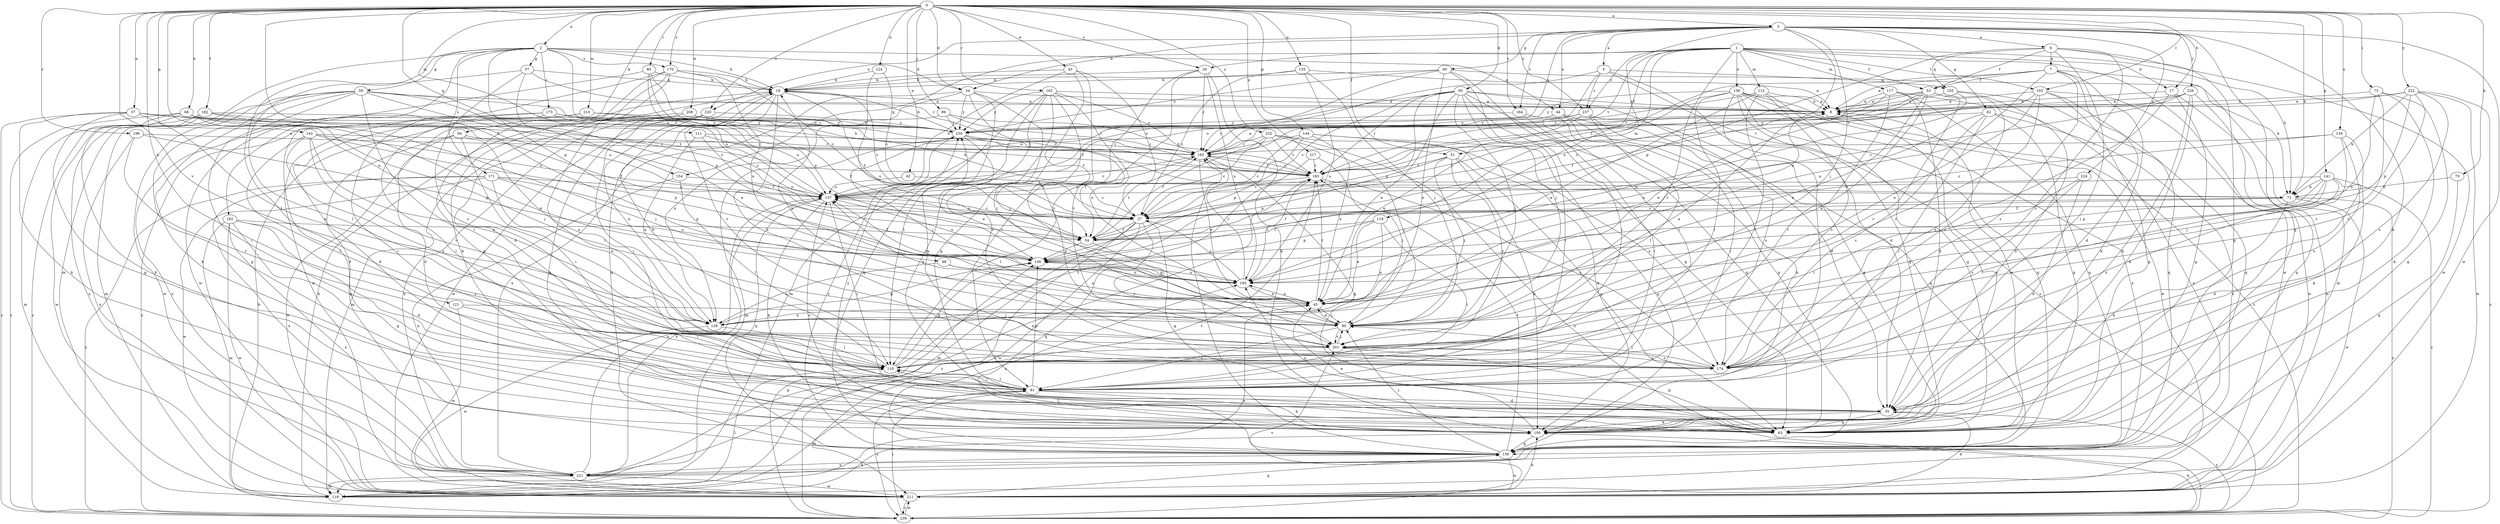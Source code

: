 strict digraph  {
0;
1;
2;
3;
5;
6;
7;
8;
17;
18;
26;
27;
34;
35;
37;
42;
43;
44;
45;
48;
51;
53;
54;
57;
59;
60;
62;
63;
66;
70;
72;
73;
80;
81;
89;
90;
94;
95;
100;
103;
110;
111;
112;
117;
118;
119;
121;
124;
128;
134;
135;
136;
137;
141;
142;
144;
146;
154;
155;
156;
162;
164;
165;
170;
171;
173;
174;
182;
183;
192;
193;
196;
201;
208;
210;
211;
217;
220;
221;
222;
224;
226;
230;
232;
237;
239;
0 -> 2  [label=a];
0 -> 3  [label=a];
0 -> 17  [label=b];
0 -> 26  [label=c];
0 -> 34  [label=d];
0 -> 37  [label=e];
0 -> 42  [label=e];
0 -> 43  [label=e];
0 -> 48  [label=f];
0 -> 51  [label=f];
0 -> 66  [label=h];
0 -> 70  [label=h];
0 -> 72  [label=h];
0 -> 73  [label=i];
0 -> 80  [label=i];
0 -> 89  [label=j];
0 -> 94  [label=k];
0 -> 95  [label=k];
0 -> 103  [label=l];
0 -> 111  [label=m];
0 -> 121  [label=n];
0 -> 124  [label=n];
0 -> 128  [label=n];
0 -> 134  [label=o];
0 -> 135  [label=o];
0 -> 141  [label=p];
0 -> 142  [label=p];
0 -> 144  [label=p];
0 -> 154  [label=q];
0 -> 162  [label=r];
0 -> 164  [label=r];
0 -> 170  [label=s];
0 -> 182  [label=t];
0 -> 196  [label=v];
0 -> 201  [label=v];
0 -> 208  [label=w];
0 -> 210  [label=w];
0 -> 217  [label=x];
0 -> 220  [label=x];
0 -> 222  [label=y];
0 -> 232  [label=z];
0 -> 237  [label=z];
1 -> 17  [label=b];
1 -> 26  [label=c];
1 -> 51  [label=f];
1 -> 53  [label=f];
1 -> 72  [label=h];
1 -> 103  [label=l];
1 -> 112  [label=m];
1 -> 117  [label=m];
1 -> 118  [label=m];
1 -> 136  [label=o];
1 -> 154  [label=q];
1 -> 183  [label=t];
1 -> 201  [label=v];
1 -> 211  [label=w];
1 -> 237  [label=z];
2 -> 18  [label=b];
2 -> 34  [label=d];
2 -> 44  [label=e];
2 -> 57  [label=g];
2 -> 59  [label=g];
2 -> 110  [label=l];
2 -> 119  [label=m];
2 -> 137  [label=o];
2 -> 146  [label=p];
2 -> 170  [label=s];
2 -> 171  [label=s];
2 -> 173  [label=s];
2 -> 192  [label=u];
3 -> 5  [label=a];
3 -> 6  [label=a];
3 -> 34  [label=d];
3 -> 44  [label=e];
3 -> 45  [label=e];
3 -> 60  [label=g];
3 -> 62  [label=g];
3 -> 63  [label=g];
3 -> 90  [label=j];
3 -> 100  [label=k];
3 -> 164  [label=r];
3 -> 193  [label=u];
3 -> 211  [label=w];
3 -> 220  [label=x];
3 -> 224  [label=y];
3 -> 226  [label=y];
3 -> 230  [label=y];
5 -> 35  [label=d];
5 -> 81  [label=i];
5 -> 137  [label=o];
5 -> 155  [label=q];
5 -> 237  [label=z];
5 -> 239  [label=z];
6 -> 7  [label=a];
6 -> 53  [label=f];
6 -> 63  [label=g];
6 -> 81  [label=i];
6 -> 146  [label=p];
6 -> 155  [label=q];
6 -> 174  [label=s];
6 -> 211  [label=w];
7 -> 8  [label=a];
7 -> 35  [label=d];
7 -> 53  [label=f];
7 -> 100  [label=k];
7 -> 119  [label=m];
7 -> 174  [label=s];
7 -> 183  [label=t];
7 -> 193  [label=u];
8 -> 230  [label=y];
17 -> 8  [label=a];
17 -> 63  [label=g];
17 -> 174  [label=s];
17 -> 211  [label=w];
18 -> 8  [label=a];
18 -> 27  [label=c];
18 -> 54  [label=f];
18 -> 156  [label=q];
18 -> 174  [label=s];
18 -> 201  [label=v];
18 -> 211  [label=w];
26 -> 18  [label=b];
26 -> 81  [label=i];
26 -> 100  [label=k];
26 -> 165  [label=r];
26 -> 193  [label=u];
26 -> 201  [label=v];
27 -> 54  [label=f];
27 -> 63  [label=g];
27 -> 119  [label=m];
27 -> 137  [label=o];
27 -> 156  [label=q];
27 -> 211  [label=w];
27 -> 239  [label=z];
34 -> 8  [label=a];
34 -> 54  [label=f];
34 -> 90  [label=j];
34 -> 128  [label=n];
34 -> 156  [label=q];
34 -> 221  [label=x];
34 -> 230  [label=y];
35 -> 63  [label=g];
35 -> 100  [label=k];
35 -> 239  [label=z];
37 -> 63  [label=g];
37 -> 100  [label=k];
37 -> 128  [label=n];
37 -> 183  [label=t];
37 -> 230  [label=y];
37 -> 239  [label=z];
42 -> 27  [label=c];
42 -> 137  [label=o];
43 -> 18  [label=b];
43 -> 27  [label=c];
43 -> 63  [label=g];
43 -> 137  [label=o];
43 -> 201  [label=v];
44 -> 81  [label=i];
44 -> 100  [label=k];
44 -> 156  [label=q];
44 -> 230  [label=y];
45 -> 90  [label=j];
45 -> 128  [label=n];
45 -> 137  [label=o];
45 -> 183  [label=t];
45 -> 193  [label=u];
48 -> 45  [label=e];
48 -> 128  [label=n];
48 -> 193  [label=u];
51 -> 63  [label=g];
51 -> 90  [label=j];
51 -> 100  [label=k];
51 -> 146  [label=p];
51 -> 183  [label=t];
51 -> 201  [label=v];
53 -> 8  [label=a];
53 -> 27  [label=c];
53 -> 45  [label=e];
53 -> 54  [label=f];
53 -> 128  [label=n];
53 -> 174  [label=s];
53 -> 183  [label=t];
53 -> 201  [label=v];
54 -> 146  [label=p];
54 -> 165  [label=r];
54 -> 201  [label=v];
57 -> 18  [label=b];
57 -> 110  [label=l];
57 -> 146  [label=p];
57 -> 165  [label=r];
57 -> 174  [label=s];
59 -> 8  [label=a];
59 -> 27  [label=c];
59 -> 45  [label=e];
59 -> 63  [label=g];
59 -> 81  [label=i];
59 -> 100  [label=k];
59 -> 110  [label=l];
59 -> 119  [label=m];
59 -> 137  [label=o];
59 -> 211  [label=w];
60 -> 18  [label=b];
60 -> 72  [label=h];
60 -> 81  [label=i];
60 -> 90  [label=j];
60 -> 128  [label=n];
60 -> 137  [label=o];
60 -> 230  [label=y];
62 -> 63  [label=g];
62 -> 81  [label=i];
62 -> 174  [label=s];
62 -> 193  [label=u];
62 -> 221  [label=x];
62 -> 230  [label=y];
63 -> 8  [label=a];
63 -> 193  [label=u];
63 -> 230  [label=y];
66 -> 45  [label=e];
66 -> 90  [label=j];
66 -> 100  [label=k];
66 -> 119  [label=m];
66 -> 137  [label=o];
66 -> 230  [label=y];
66 -> 239  [label=z];
70 -> 72  [label=h];
70 -> 156  [label=q];
72 -> 27  [label=c];
72 -> 54  [label=f];
72 -> 100  [label=k];
72 -> 211  [label=w];
72 -> 239  [label=z];
73 -> 8  [label=a];
73 -> 63  [label=g];
73 -> 100  [label=k];
73 -> 193  [label=u];
73 -> 201  [label=v];
80 -> 18  [label=b];
80 -> 72  [label=h];
80 -> 146  [label=p];
80 -> 183  [label=t];
80 -> 211  [label=w];
81 -> 35  [label=d];
81 -> 100  [label=k];
81 -> 110  [label=l];
81 -> 119  [label=m];
81 -> 146  [label=p];
81 -> 239  [label=z];
89 -> 165  [label=r];
89 -> 183  [label=t];
89 -> 230  [label=y];
89 -> 239  [label=z];
90 -> 8  [label=a];
90 -> 18  [label=b];
90 -> 45  [label=e];
90 -> 81  [label=i];
90 -> 201  [label=v];
94 -> 81  [label=i];
94 -> 128  [label=n];
94 -> 156  [label=q];
94 -> 165  [label=r];
94 -> 211  [label=w];
95 -> 8  [label=a];
95 -> 27  [label=c];
95 -> 35  [label=d];
95 -> 45  [label=e];
95 -> 63  [label=g];
95 -> 81  [label=i];
95 -> 90  [label=j];
95 -> 137  [label=o];
95 -> 146  [label=p];
95 -> 156  [label=q];
95 -> 183  [label=t];
100 -> 8  [label=a];
100 -> 45  [label=e];
100 -> 110  [label=l];
100 -> 137  [label=o];
100 -> 156  [label=q];
103 -> 8  [label=a];
103 -> 45  [label=e];
103 -> 63  [label=g];
103 -> 156  [label=q];
103 -> 165  [label=r];
103 -> 201  [label=v];
103 -> 211  [label=w];
110 -> 18  [label=b];
110 -> 81  [label=i];
110 -> 146  [label=p];
110 -> 183  [label=t];
111 -> 54  [label=f];
111 -> 128  [label=n];
111 -> 165  [label=r];
111 -> 183  [label=t];
112 -> 8  [label=a];
112 -> 45  [label=e];
112 -> 63  [label=g];
112 -> 110  [label=l];
112 -> 165  [label=r];
112 -> 174  [label=s];
117 -> 8  [label=a];
117 -> 35  [label=d];
117 -> 45  [label=e];
117 -> 110  [label=l];
117 -> 156  [label=q];
117 -> 221  [label=x];
118 -> 45  [label=e];
118 -> 54  [label=f];
118 -> 81  [label=i];
118 -> 128  [label=n];
118 -> 146  [label=p];
119 -> 18  [label=b];
119 -> 45  [label=e];
119 -> 100  [label=k];
119 -> 110  [label=l];
121 -> 90  [label=j];
121 -> 110  [label=l];
121 -> 211  [label=w];
124 -> 18  [label=b];
124 -> 27  [label=c];
124 -> 193  [label=u];
128 -> 110  [label=l];
128 -> 146  [label=p];
128 -> 211  [label=w];
134 -> 27  [label=c];
134 -> 90  [label=j];
134 -> 100  [label=k];
134 -> 165  [label=r];
134 -> 174  [label=s];
135 -> 8  [label=a];
135 -> 18  [label=b];
135 -> 27  [label=c];
135 -> 90  [label=j];
135 -> 193  [label=u];
136 -> 8  [label=a];
136 -> 54  [label=f];
136 -> 63  [label=g];
136 -> 81  [label=i];
136 -> 110  [label=l];
136 -> 156  [label=q];
136 -> 211  [label=w];
136 -> 221  [label=x];
136 -> 230  [label=y];
136 -> 239  [label=z];
137 -> 27  [label=c];
137 -> 81  [label=i];
137 -> 100  [label=k];
137 -> 156  [label=q];
137 -> 165  [label=r];
137 -> 221  [label=x];
141 -> 35  [label=d];
141 -> 54  [label=f];
141 -> 72  [label=h];
141 -> 110  [label=l];
141 -> 137  [label=o];
141 -> 146  [label=p];
141 -> 174  [label=s];
141 -> 239  [label=z];
142 -> 110  [label=l];
142 -> 128  [label=n];
142 -> 137  [label=o];
142 -> 146  [label=p];
142 -> 165  [label=r];
142 -> 174  [label=s];
142 -> 201  [label=v];
144 -> 27  [label=c];
144 -> 45  [label=e];
144 -> 100  [label=k];
144 -> 146  [label=p];
144 -> 156  [label=q];
144 -> 165  [label=r];
146 -> 137  [label=o];
146 -> 193  [label=u];
154 -> 110  [label=l];
154 -> 137  [label=o];
154 -> 221  [label=x];
155 -> 8  [label=a];
155 -> 35  [label=d];
155 -> 156  [label=q];
155 -> 193  [label=u];
156 -> 90  [label=j];
156 -> 165  [label=r];
156 -> 183  [label=t];
156 -> 193  [label=u];
156 -> 211  [label=w];
156 -> 221  [label=x];
156 -> 230  [label=y];
162 -> 8  [label=a];
162 -> 45  [label=e];
162 -> 63  [label=g];
162 -> 90  [label=j];
162 -> 110  [label=l];
162 -> 119  [label=m];
162 -> 165  [label=r];
162 -> 174  [label=s];
162 -> 230  [label=y];
164 -> 63  [label=g];
164 -> 81  [label=i];
164 -> 230  [label=y];
165 -> 8  [label=a];
165 -> 45  [label=e];
165 -> 63  [label=g];
165 -> 110  [label=l];
165 -> 183  [label=t];
170 -> 18  [label=b];
170 -> 27  [label=c];
170 -> 35  [label=d];
170 -> 63  [label=g];
170 -> 100  [label=k];
170 -> 193  [label=u];
170 -> 211  [label=w];
171 -> 128  [label=n];
171 -> 137  [label=o];
171 -> 146  [label=p];
171 -> 193  [label=u];
171 -> 211  [label=w];
171 -> 221  [label=x];
171 -> 239  [label=z];
173 -> 27  [label=c];
173 -> 35  [label=d];
173 -> 72  [label=h];
173 -> 81  [label=i];
173 -> 221  [label=x];
173 -> 230  [label=y];
174 -> 90  [label=j];
174 -> 201  [label=v];
174 -> 230  [label=y];
182 -> 54  [label=f];
182 -> 90  [label=j];
182 -> 211  [label=w];
182 -> 221  [label=x];
182 -> 230  [label=y];
182 -> 239  [label=z];
183 -> 137  [label=o];
183 -> 165  [label=r];
183 -> 174  [label=s];
183 -> 221  [label=x];
192 -> 35  [label=d];
192 -> 54  [label=f];
192 -> 63  [label=g];
192 -> 119  [label=m];
192 -> 174  [label=s];
192 -> 211  [label=w];
192 -> 221  [label=x];
193 -> 27  [label=c];
193 -> 45  [label=e];
193 -> 146  [label=p];
193 -> 165  [label=r];
193 -> 183  [label=t];
196 -> 110  [label=l];
196 -> 146  [label=p];
196 -> 165  [label=r];
196 -> 221  [label=x];
201 -> 63  [label=g];
201 -> 90  [label=j];
201 -> 110  [label=l];
201 -> 137  [label=o];
201 -> 174  [label=s];
208 -> 35  [label=d];
208 -> 110  [label=l];
208 -> 183  [label=t];
208 -> 230  [label=y];
210 -> 35  [label=d];
210 -> 81  [label=i];
210 -> 137  [label=o];
210 -> 230  [label=y];
211 -> 35  [label=d];
211 -> 100  [label=k];
211 -> 156  [label=q];
211 -> 239  [label=z];
217 -> 27  [label=c];
217 -> 90  [label=j];
217 -> 183  [label=t];
220 -> 54  [label=f];
220 -> 63  [label=g];
220 -> 81  [label=i];
220 -> 119  [label=m];
220 -> 128  [label=n];
220 -> 221  [label=x];
220 -> 230  [label=y];
221 -> 119  [label=m];
221 -> 137  [label=o];
221 -> 183  [label=t];
221 -> 211  [label=w];
222 -> 8  [label=a];
222 -> 72  [label=h];
222 -> 146  [label=p];
222 -> 165  [label=r];
222 -> 174  [label=s];
222 -> 201  [label=v];
222 -> 211  [label=w];
222 -> 239  [label=z];
224 -> 35  [label=d];
224 -> 110  [label=l];
224 -> 137  [label=o];
224 -> 174  [label=s];
226 -> 8  [label=a];
226 -> 27  [label=c];
226 -> 35  [label=d];
226 -> 100  [label=k];
226 -> 156  [label=q];
226 -> 183  [label=t];
230 -> 18  [label=b];
230 -> 45  [label=e];
230 -> 54  [label=f];
230 -> 90  [label=j];
230 -> 119  [label=m];
230 -> 165  [label=r];
232 -> 27  [label=c];
232 -> 54  [label=f];
232 -> 90  [label=j];
232 -> 165  [label=r];
232 -> 174  [label=s];
232 -> 183  [label=t];
232 -> 239  [label=z];
237 -> 45  [label=e];
237 -> 63  [label=g];
237 -> 110  [label=l];
237 -> 165  [label=r];
237 -> 174  [label=s];
237 -> 230  [label=y];
239 -> 18  [label=b];
239 -> 81  [label=i];
239 -> 100  [label=k];
239 -> 146  [label=p];
239 -> 201  [label=v];
239 -> 211  [label=w];
}
